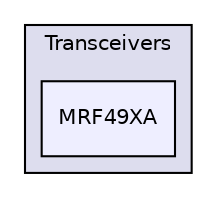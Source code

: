 digraph "C:/Users/mainuser/Desktop/School/SeniorProject/EthKitTCP/Microchip/Transceivers/MRF49XA" {
  compound=true
  node [ fontsize="10", fontname="Helvetica"];
  edge [ labelfontsize="10", labelfontname="Helvetica"];
  subgraph clusterdir_f94704b0c700fae51da8cc6820210421 {
    graph [ bgcolor="#ddddee", pencolor="black", label="Transceivers" fontname="Helvetica", fontsize="10", URL="dir_f94704b0c700fae51da8cc6820210421.html"]
  dir_af3b8ba1a4674e4c9b337dbd01aaf5a1 [shape=box, label="MRF49XA", style="filled", fillcolor="#eeeeff", pencolor="black", URL="dir_af3b8ba1a4674e4c9b337dbd01aaf5a1.html"];
  }
}
